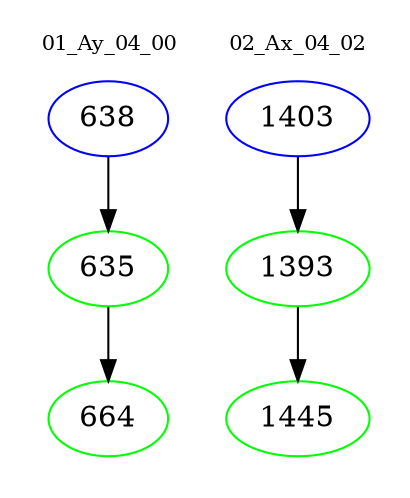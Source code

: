 digraph{
subgraph cluster_0 {
color = white
label = "01_Ay_04_00";
fontsize=10;
T0_638 [label="638", color="blue"]
T0_638 -> T0_635 [color="black"]
T0_635 [label="635", color="green"]
T0_635 -> T0_664 [color="black"]
T0_664 [label="664", color="green"]
}
subgraph cluster_1 {
color = white
label = "02_Ax_04_02";
fontsize=10;
T1_1403 [label="1403", color="blue"]
T1_1403 -> T1_1393 [color="black"]
T1_1393 [label="1393", color="green"]
T1_1393 -> T1_1445 [color="black"]
T1_1445 [label="1445", color="green"]
}
}
